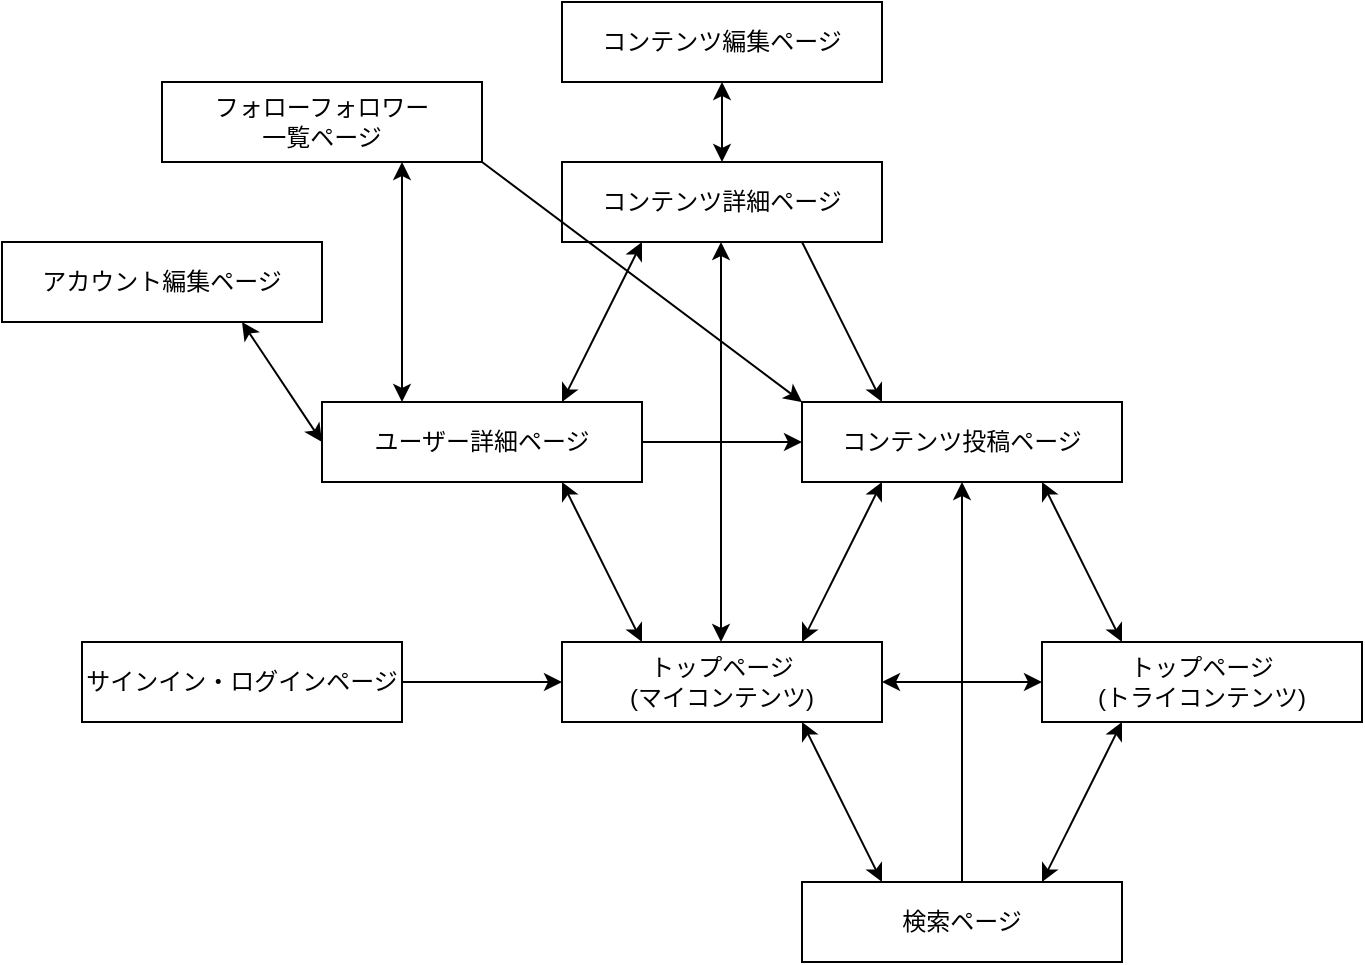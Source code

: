 <mxfile version="13.10.0" type="embed">
    <diagram id="0VDJr6jL-G5ZUUzVualY" name="ページ1">
        <mxGraphModel dx="312" dy="580" grid="1" gridSize="10" guides="1" tooltips="1" connect="1" arrows="1" fold="1" page="1" pageScale="1" pageWidth="827" pageHeight="1169" math="0" shadow="0">
            <root>
                <mxCell id="0"/>
                <mxCell id="1" parent="0"/>
                <mxCell id="2" value="トップページ&lt;br&gt;(マイコンテンツ)" style="whiteSpace=wrap;html=1;align=center;" vertex="1" parent="1">
                    <mxGeometry x="320" y="640" width="160" height="40" as="geometry"/>
                </mxCell>
                <mxCell id="3" value="トップページ&lt;br&gt;(トライコンテンツ)" style="whiteSpace=wrap;html=1;align=center;" vertex="1" parent="1">
                    <mxGeometry x="560" y="640" width="160" height="40" as="geometry"/>
                </mxCell>
                <mxCell id="4" value="サインイン・ログインページ" style="whiteSpace=wrap;html=1;align=center;" vertex="1" parent="1">
                    <mxGeometry x="80" y="640" width="160" height="40" as="geometry"/>
                </mxCell>
                <mxCell id="5" value="コンテンツ投稿ページ" style="whiteSpace=wrap;html=1;align=center;" vertex="1" parent="1">
                    <mxGeometry x="440" y="520" width="160" height="40" as="geometry"/>
                </mxCell>
                <mxCell id="6" value="コンテンツ詳細ページ" style="whiteSpace=wrap;html=1;align=center;" vertex="1" parent="1">
                    <mxGeometry x="320" y="400" width="160" height="40" as="geometry"/>
                </mxCell>
                <mxCell id="7" value="コンテンツ編集ページ" style="whiteSpace=wrap;html=1;align=center;" vertex="1" parent="1">
                    <mxGeometry x="320" y="320" width="160" height="40" as="geometry"/>
                </mxCell>
                <mxCell id="8" value="ユーザー詳細ページ" style="whiteSpace=wrap;html=1;align=center;" vertex="1" parent="1">
                    <mxGeometry x="200" y="520" width="160" height="40" as="geometry"/>
                </mxCell>
                <mxCell id="9" value="アカウント編集ページ" style="whiteSpace=wrap;html=1;align=center;" vertex="1" parent="1">
                    <mxGeometry x="40" y="440" width="160" height="40" as="geometry"/>
                </mxCell>
                <mxCell id="10" value="フォローフォロワー&lt;br&gt;一覧ページ" style="whiteSpace=wrap;html=1;align=center;" vertex="1" parent="1">
                    <mxGeometry x="120" y="360" width="160" height="40" as="geometry"/>
                </mxCell>
                <mxCell id="11" value="検索ページ" style="whiteSpace=wrap;html=1;align=center;" vertex="1" parent="1">
                    <mxGeometry x="440" y="760" width="160" height="40" as="geometry"/>
                </mxCell>
                <mxCell id="12" value="" style="endArrow=classic;html=1;entryX=0;entryY=0.5;entryDx=0;entryDy=0;" edge="1" parent="1" target="2">
                    <mxGeometry width="50" height="50" relative="1" as="geometry">
                        <mxPoint x="240" y="660" as="sourcePoint"/>
                        <mxPoint x="290" y="610" as="targetPoint"/>
                    </mxGeometry>
                </mxCell>
                <mxCell id="13" value="" style="endArrow=classic;startArrow=classic;html=1;entryX=0.75;entryY=1;entryDx=0;entryDy=0;exitX=0.25;exitY=0;exitDx=0;exitDy=0;" edge="1" parent="1" source="11" target="2">
                    <mxGeometry width="50" height="50" relative="1" as="geometry">
                        <mxPoint x="460" y="760" as="sourcePoint"/>
                        <mxPoint x="510" y="710" as="targetPoint"/>
                    </mxGeometry>
                </mxCell>
                <mxCell id="14" value="" style="endArrow=classic;startArrow=classic;html=1;entryX=0.25;entryY=1;entryDx=0;entryDy=0;exitX=0.75;exitY=0;exitDx=0;exitDy=0;" edge="1" parent="1" source="11" target="3">
                    <mxGeometry width="50" height="50" relative="1" as="geometry">
                        <mxPoint x="490" y="770" as="sourcePoint"/>
                        <mxPoint x="450" y="690" as="targetPoint"/>
                    </mxGeometry>
                </mxCell>
                <mxCell id="15" value="" style="endArrow=classic;startArrow=none;html=1;entryX=0.5;entryY=1;entryDx=0;entryDy=0;exitX=0.5;exitY=0;exitDx=0;exitDy=0;startFill=0;" edge="1" parent="1" source="11" target="5">
                    <mxGeometry width="50" height="50" relative="1" as="geometry">
                        <mxPoint x="500" y="780" as="sourcePoint"/>
                        <mxPoint x="460" y="700" as="targetPoint"/>
                    </mxGeometry>
                </mxCell>
                <mxCell id="16" value="" style="endArrow=classic;startArrow=classic;html=1;entryX=0.75;entryY=1;entryDx=0;entryDy=0;exitX=0.25;exitY=0;exitDx=0;exitDy=0;" edge="1" parent="1">
                    <mxGeometry width="50" height="50" relative="1" as="geometry">
                        <mxPoint x="600" y="640" as="sourcePoint"/>
                        <mxPoint x="560" y="560" as="targetPoint"/>
                    </mxGeometry>
                </mxCell>
                <mxCell id="17" value="" style="endArrow=classic;startArrow=classic;html=1;entryX=0.75;entryY=1;entryDx=0;entryDy=0;exitX=0.75;exitY=0;exitDx=0;exitDy=0;" edge="1" parent="1" source="2">
                    <mxGeometry width="50" height="50" relative="1" as="geometry">
                        <mxPoint x="520" y="640" as="sourcePoint"/>
                        <mxPoint x="480" y="560" as="targetPoint"/>
                    </mxGeometry>
                </mxCell>
                <mxCell id="18" value="" style="endArrow=classic;startArrow=classic;html=1;entryX=0.5;entryY=1;entryDx=0;entryDy=0;exitX=0.5;exitY=0;exitDx=0;exitDy=0;" edge="1" parent="1">
                    <mxGeometry width="50" height="50" relative="1" as="geometry">
                        <mxPoint x="399.5" y="640" as="sourcePoint"/>
                        <mxPoint x="399.5" y="440" as="targetPoint"/>
                    </mxGeometry>
                </mxCell>
                <mxCell id="19" value="" style="endArrow=none;startArrow=classic;html=1;entryX=0.5;entryY=1;entryDx=0;entryDy=0;exitX=0.25;exitY=0;exitDx=0;exitDy=0;endFill=0;" edge="1" parent="1" source="5">
                    <mxGeometry width="50" height="50" relative="1" as="geometry">
                        <mxPoint x="440" y="640" as="sourcePoint"/>
                        <mxPoint x="440" y="440" as="targetPoint"/>
                    </mxGeometry>
                </mxCell>
                <mxCell id="20" value="" style="endArrow=classic;startArrow=classic;html=1;entryX=0.75;entryY=1;entryDx=0;entryDy=0;exitX=0.25;exitY=0;exitDx=0;exitDy=0;" edge="1" parent="1" source="8" target="10">
                    <mxGeometry width="50" height="50" relative="1" as="geometry">
                        <mxPoint x="279" y="520" as="sourcePoint"/>
                        <mxPoint x="279" y="400" as="targetPoint"/>
                    </mxGeometry>
                </mxCell>
                <mxCell id="21" value="" style="endArrow=classic;startArrow=classic;html=1;entryX=0.75;entryY=1;entryDx=0;entryDy=0;exitX=0;exitY=0.5;exitDx=0;exitDy=0;" edge="1" parent="1" source="8" target="9">
                    <mxGeometry width="50" height="50" relative="1" as="geometry">
                        <mxPoint x="419.5" y="660" as="sourcePoint"/>
                        <mxPoint x="419.5" y="460" as="targetPoint"/>
                    </mxGeometry>
                </mxCell>
                <mxCell id="22" value="" style="endArrow=classic;startArrow=classic;html=1;entryX=0.5;entryY=1;entryDx=0;entryDy=0;" edge="1" parent="1" target="7">
                    <mxGeometry width="50" height="50" relative="1" as="geometry">
                        <mxPoint x="400" y="400" as="sourcePoint"/>
                        <mxPoint x="400" y="370" as="targetPoint"/>
                    </mxGeometry>
                </mxCell>
                <mxCell id="23" value="" style="endArrow=classic;startArrow=classic;html=1;entryX=0.5;entryY=1;entryDx=0;entryDy=0;exitX=0.25;exitY=0;exitDx=0;exitDy=0;" edge="1" parent="1">
                    <mxGeometry width="50" height="50" relative="1" as="geometry">
                        <mxPoint x="360" y="640" as="sourcePoint"/>
                        <mxPoint x="320" y="560" as="targetPoint"/>
                    </mxGeometry>
                </mxCell>
                <mxCell id="24" value="" style="endArrow=classic;startArrow=classic;html=1;entryX=0.25;entryY=1;entryDx=0;entryDy=0;exitX=0.75;exitY=0;exitDx=0;exitDy=0;" edge="1" parent="1" source="8" target="6">
                    <mxGeometry width="50" height="50" relative="1" as="geometry">
                        <mxPoint x="370" y="650" as="sourcePoint"/>
                        <mxPoint x="330" y="570" as="targetPoint"/>
                    </mxGeometry>
                </mxCell>
                <mxCell id="25" value="" style="endArrow=none;startArrow=classic;html=1;entryX=1;entryY=0.5;entryDx=0;entryDy=0;exitX=0;exitY=0.5;exitDx=0;exitDy=0;endFill=0;" edge="1" parent="1" source="5" target="8">
                    <mxGeometry width="50" height="50" relative="1" as="geometry">
                        <mxPoint x="380" y="660" as="sourcePoint"/>
                        <mxPoint x="340" y="580" as="targetPoint"/>
                    </mxGeometry>
                </mxCell>
                <mxCell id="26" value="" style="endArrow=classic;startArrow=none;html=1;exitX=1;exitY=1;exitDx=0;exitDy=0;startFill=0;entryX=0;entryY=0;entryDx=0;entryDy=0;" edge="1" parent="1" source="10" target="5">
                    <mxGeometry width="50" height="50" relative="1" as="geometry">
                        <mxPoint x="440" y="520" as="sourcePoint"/>
                        <mxPoint x="300" y="440" as="targetPoint"/>
                    </mxGeometry>
                </mxCell>
                <mxCell id="27" value="" style="endArrow=classic;startArrow=classic;html=1;entryX=0;entryY=0.5;entryDx=0;entryDy=0;" edge="1" parent="1" target="3">
                    <mxGeometry width="50" height="50" relative="1" as="geometry">
                        <mxPoint x="480" y="660" as="sourcePoint"/>
                        <mxPoint x="490" y="570" as="targetPoint"/>
                    </mxGeometry>
                </mxCell>
            </root>
        </mxGraphModel>
    </diagram>
</mxfile>
